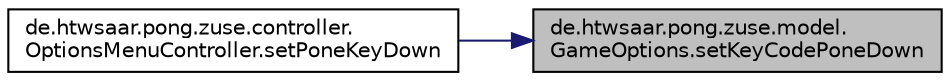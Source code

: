 digraph "de.htwsaar.pong.zuse.model.GameOptions.setKeyCodePoneDown"
{
 // LATEX_PDF_SIZE
  edge [fontname="Helvetica",fontsize="10",labelfontname="Helvetica",labelfontsize="10"];
  node [fontname="Helvetica",fontsize="10",shape=record];
  rankdir="RL";
  Node1 [label="de.htwsaar.pong.zuse.model.\lGameOptions.setKeyCodePoneDown",height=0.2,width=0.4,color="black", fillcolor="grey75", style="filled", fontcolor="black",tooltip="Setter für Attribut poneDown setzt Key für Down von Player 1."];
  Node1 -> Node2 [dir="back",color="midnightblue",fontsize="10",style="solid"];
  Node2 [label="de.htwsaar.pong.zuse.controller.\lOptionsMenuController.setPoneKeyDown",height=0.2,width=0.4,color="black", fillcolor="white", style="filled",URL="$classde_1_1htwsaar_1_1pong_1_1zuse_1_1controller_1_1_options_menu_controller.html#aa3310d36545f6a80b306dd5badd31f0f",tooltip=" "];
}
